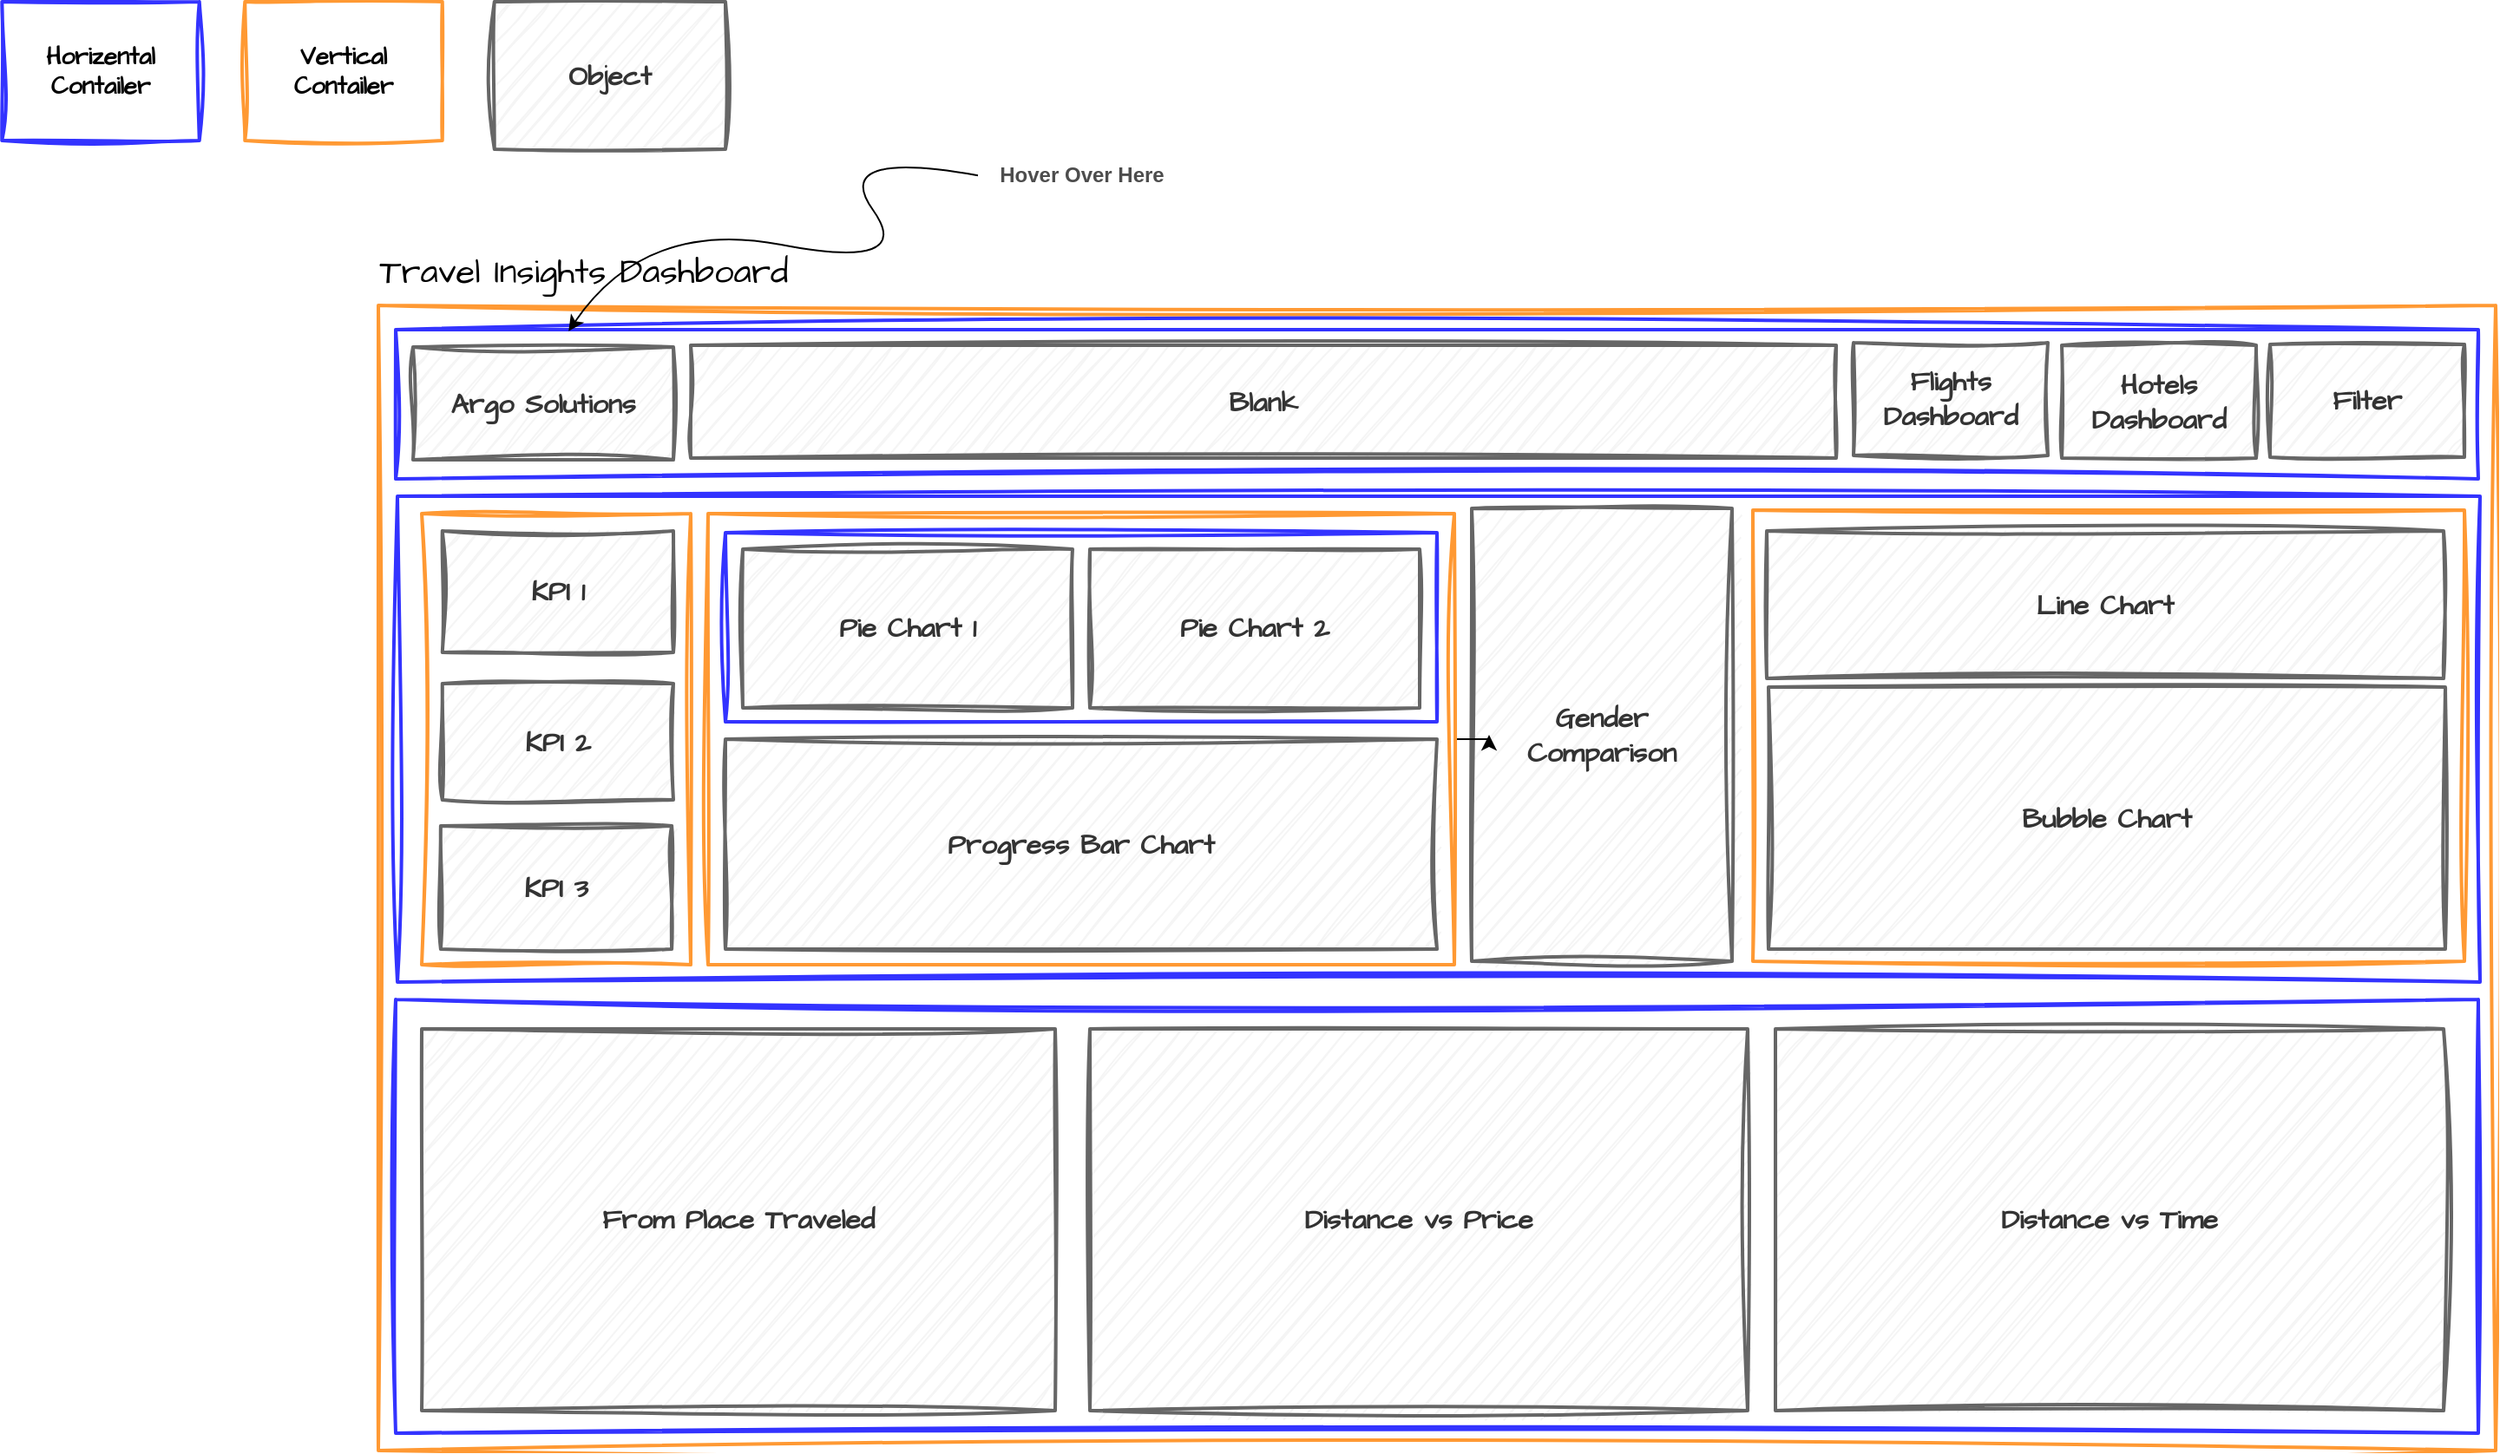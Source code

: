<mxfile version="26.1.1">
  <diagram name="Page-1" id="A7-xnCa6GZ77hb_ugSaN">
    <mxGraphModel dx="2150" dy="1942" grid="1" gridSize="10" guides="1" tooltips="1" connect="1" arrows="1" fold="1" page="1" pageScale="1" pageWidth="1169" pageHeight="827" math="0" shadow="0">
      <root>
        <mxCell id="0" />
        <mxCell id="1" parent="0" />
        <mxCell id="MTljDf7ILNCi2kt97yza-1" value="" style="rounded=0;whiteSpace=wrap;html=1;fillColor=none;strokeColor=#FF9933;strokeWidth=2;sketch=1;curveFitting=1;jiggle=2;fontFamily=Architects Daughter;fontSource=https%3A%2F%2Ffonts.googleapis.com%2Fcss%3Ffamily%3DArchitects%2BDaughter;fontStyle=1;fontSize=14;" parent="1" vertex="1">
          <mxGeometry x="290" y="90" width="1220" height="660" as="geometry" />
        </mxCell>
        <mxCell id="MTljDf7ILNCi2kt97yza-2" value="" style="rounded=0;whiteSpace=wrap;html=1;fillColor=none;strokeColor=#3333FF;strokeWidth=2;sketch=1;curveFitting=1;jiggle=2;fontFamily=Architects Daughter;fontSource=https%3A%2F%2Ffonts.googleapis.com%2Fcss%3Ffamily%3DArchitects%2BDaughter;fontStyle=1;fontSize=14;" parent="1" vertex="1">
          <mxGeometry x="300" y="104" width="1200" height="86" as="geometry" />
        </mxCell>
        <mxCell id="MTljDf7ILNCi2kt97yza-3" value="" style="rounded=0;whiteSpace=wrap;html=1;fillColor=none;strokeColor=#3333FF;strokeWidth=2;sketch=1;curveFitting=1;jiggle=2;fontFamily=Architects Daughter;fontSource=https%3A%2F%2Ffonts.googleapis.com%2Fcss%3Ffamily%3DArchitects%2BDaughter;fontStyle=1;fontSize=14;" parent="1" vertex="1">
          <mxGeometry x="301" y="200" width="1200" height="280" as="geometry" />
        </mxCell>
        <mxCell id="PGWeTWr600nqLuUM6eGq-15" value="Travel Insights Dashboard" style="text;html=1;strokeColor=none;fillColor=none;align=center;verticalAlign=middle;whiteSpace=wrap;rounded=0;fontSize=20;fontFamily=Architects Daughter;sketch=1;curveFitting=1;jiggle=2;" parent="1" vertex="1">
          <mxGeometry x="255.5" y="60" width="305" height="20" as="geometry" />
        </mxCell>
        <mxCell id="vjm-o3LrQS6AP1Cw-ad6-3" value="Horizental Contailer" style="rounded=0;whiteSpace=wrap;html=1;fillColor=none;strokeColor=#3333FF;strokeWidth=2;sketch=1;curveFitting=1;jiggle=2;fontFamily=Architects Daughter;fontSource=https%3A%2F%2Ffonts.googleapis.com%2Fcss%3Ffamily%3DArchitects%2BDaughter;fontStyle=1;fontSize=14;" parent="1" vertex="1">
          <mxGeometry x="73.13" y="-85" width="113.75" height="80" as="geometry" />
        </mxCell>
        <mxCell id="vjm-o3LrQS6AP1Cw-ad6-4" value="Vertical&lt;br&gt;Contailer" style="rounded=0;whiteSpace=wrap;html=1;fillColor=none;strokeColor=#FF9933;strokeWidth=2;sketch=1;curveFitting=1;jiggle=2;fontFamily=Architects Daughter;fontSource=https%3A%2F%2Ffonts.googleapis.com%2Fcss%3Ffamily%3DArchitects%2BDaughter;fontStyle=1;fontSize=14;" parent="1" vertex="1">
          <mxGeometry x="213.13" y="-85" width="113.75" height="80" as="geometry" />
        </mxCell>
        <mxCell id="vjm-o3LrQS6AP1Cw-ad6-5" value="Gender&lt;div&gt;Comparison&lt;/div&gt;" style="rounded=0;whiteSpace=wrap;html=1;fillColor=#f5f5f5;fontColor=#333333;strokeColor=#666666;strokeWidth=2;sketch=1;curveFitting=1;jiggle=2;fontFamily=Architects Daughter;fontSource=https%3A%2F%2Ffonts.googleapis.com%2Fcss%3Ffamily%3DArchitects%2BDaughter;fontSize=16;fontStyle=1" parent="1" vertex="1">
          <mxGeometry x="920" y="207" width="150" height="261" as="geometry" />
        </mxCell>
        <mxCell id="MTljDf7ILNCi2kt97yza-4" value="" style="rounded=0;whiteSpace=wrap;html=1;fillColor=none;strokeColor=#3333FF;strokeWidth=2;sketch=1;curveFitting=1;jiggle=2;fontFamily=Architects Daughter;fontSource=https%3A%2F%2Ffonts.googleapis.com%2Fcss%3Ffamily%3DArchitects%2BDaughter;fontStyle=1;fontSize=14;" parent="1" vertex="1">
          <mxGeometry x="300" y="490" width="1200" height="250" as="geometry" />
        </mxCell>
        <mxCell id="MTljDf7ILNCi2kt97yza-5" value="" style="rounded=0;whiteSpace=wrap;html=1;fillColor=none;strokeColor=#FF9933;strokeWidth=2;sketch=1;curveFitting=1;jiggle=2;fontFamily=Architects Daughter;fontSource=https%3A%2F%2Ffonts.googleapis.com%2Fcss%3Ffamily%3DArchitects%2BDaughter;fontStyle=1;fontSize=14;" parent="1" vertex="1">
          <mxGeometry x="315" y="210" width="155" height="260" as="geometry" />
        </mxCell>
        <mxCell id="MTljDf7ILNCi2kt97yza-7" value="" style="edgeStyle=orthogonalEdgeStyle;rounded=0;orthogonalLoop=1;jettySize=auto;html=1;" parent="1" source="MTljDf7ILNCi2kt97yza-6" target="vjm-o3LrQS6AP1Cw-ad6-5" edge="1">
          <mxGeometry relative="1" as="geometry" />
        </mxCell>
        <mxCell id="MTljDf7ILNCi2kt97yza-6" value="" style="rounded=0;whiteSpace=wrap;html=1;fillColor=none;strokeColor=#FF9933;strokeWidth=2;sketch=1;curveFitting=1;jiggle=2;fontFamily=Architects Daughter;fontSource=https%3A%2F%2Ffonts.googleapis.com%2Fcss%3Ffamily%3DArchitects%2BDaughter;fontStyle=1;fontSize=14;" parent="1" vertex="1">
          <mxGeometry x="480" y="210" width="430" height="260" as="geometry" />
        </mxCell>
        <mxCell id="MTljDf7ILNCi2kt97yza-8" value="" style="rounded=0;whiteSpace=wrap;html=1;fillColor=none;strokeColor=#FF9933;strokeWidth=2;sketch=1;curveFitting=1;jiggle=2;fontFamily=Architects Daughter;fontSource=https%3A%2F%2Ffonts.googleapis.com%2Fcss%3Ffamily%3DArchitects%2BDaughter;fontStyle=1;fontSize=14;" parent="1" vertex="1">
          <mxGeometry x="1082" y="208" width="410" height="260" as="geometry" />
        </mxCell>
        <mxCell id="MTljDf7ILNCi2kt97yza-9" value="Object" style="rounded=0;whiteSpace=wrap;html=1;fillColor=#f5f5f5;fontColor=#333333;strokeColor=#666666;strokeWidth=2;sketch=1;curveFitting=1;jiggle=2;fontFamily=Architects Daughter;fontSource=https%3A%2F%2Ffonts.googleapis.com%2Fcss%3Ffamily%3DArchitects%2BDaughter;fontSize=16;fontStyle=1" parent="1" vertex="1">
          <mxGeometry x="356.88" y="-85" width="133.12" height="85" as="geometry" />
        </mxCell>
        <mxCell id="MTljDf7ILNCi2kt97yza-10" value="" style="rounded=0;whiteSpace=wrap;html=1;fillColor=none;strokeColor=#3333FF;strokeWidth=2;sketch=1;curveFitting=1;jiggle=2;fontFamily=Architects Daughter;fontSource=https%3A%2F%2Ffonts.googleapis.com%2Fcss%3Ffamily%3DArchitects%2BDaughter;fontStyle=1;fontSize=14;" parent="1" vertex="1">
          <mxGeometry x="490" y="221" width="410" height="109" as="geometry" />
        </mxCell>
        <mxCell id="MTljDf7ILNCi2kt97yza-11" value="Progress Bar Chart" style="rounded=0;whiteSpace=wrap;html=1;fillColor=#f5f5f5;fontColor=#333333;strokeColor=#666666;strokeWidth=2;sketch=1;curveFitting=1;jiggle=2;fontFamily=Architects Daughter;fontSource=https%3A%2F%2Ffonts.googleapis.com%2Fcss%3Ffamily%3DArchitects%2BDaughter;fontSize=16;fontStyle=1" parent="1" vertex="1">
          <mxGeometry x="490" y="340" width="410" height="121" as="geometry" />
        </mxCell>
        <mxCell id="MTljDf7ILNCi2kt97yza-12" value="KPI 1" style="rounded=0;whiteSpace=wrap;html=1;fillColor=#f5f5f5;fontColor=#333333;strokeColor=#666666;strokeWidth=2;sketch=1;curveFitting=1;jiggle=2;fontFamily=Architects Daughter;fontSource=https%3A%2F%2Ffonts.googleapis.com%2Fcss%3Ffamily%3DArchitects%2BDaughter;fontSize=16;fontStyle=1" parent="1" vertex="1">
          <mxGeometry x="326.88" y="220" width="133.12" height="70" as="geometry" />
        </mxCell>
        <mxCell id="MTljDf7ILNCi2kt97yza-13" value="KPI 2" style="rounded=0;whiteSpace=wrap;html=1;fillColor=#f5f5f5;fontColor=#333333;strokeColor=#666666;strokeWidth=2;sketch=1;curveFitting=1;jiggle=2;fontFamily=Architects Daughter;fontSource=https%3A%2F%2Ffonts.googleapis.com%2Fcss%3Ffamily%3DArchitects%2BDaughter;fontSize=16;fontStyle=1" parent="1" vertex="1">
          <mxGeometry x="326.88" y="308" width="133.12" height="67" as="geometry" />
        </mxCell>
        <mxCell id="MTljDf7ILNCi2kt97yza-14" value="KPI 3" style="rounded=0;whiteSpace=wrap;html=1;fillColor=#f5f5f5;fontColor=#333333;strokeColor=#666666;strokeWidth=2;sketch=1;curveFitting=1;jiggle=2;fontFamily=Architects Daughter;fontSource=https%3A%2F%2Ffonts.googleapis.com%2Fcss%3Ffamily%3DArchitects%2BDaughter;fontSize=16;fontStyle=1" parent="1" vertex="1">
          <mxGeometry x="325.94" y="390" width="133.12" height="71" as="geometry" />
        </mxCell>
        <mxCell id="MTljDf7ILNCi2kt97yza-15" value="From Place Traveled" style="rounded=0;whiteSpace=wrap;html=1;fillColor=#f5f5f5;fontColor=#333333;strokeColor=#666666;strokeWidth=2;sketch=1;curveFitting=1;jiggle=2;fontFamily=Architects Daughter;fontSource=https%3A%2F%2Ffonts.googleapis.com%2Fcss%3Ffamily%3DArchitects%2BDaughter;fontSize=16;fontStyle=1" parent="1" vertex="1">
          <mxGeometry x="315" y="507" width="365" height="220" as="geometry" />
        </mxCell>
        <mxCell id="MTljDf7ILNCi2kt97yza-16" value="Distance vs Price" style="rounded=0;whiteSpace=wrap;html=1;fillColor=#f5f5f5;fontColor=#333333;strokeColor=#666666;strokeWidth=2;sketch=1;curveFitting=1;jiggle=2;fontFamily=Architects Daughter;fontSource=https%3A%2F%2Ffonts.googleapis.com%2Fcss%3Ffamily%3DArchitects%2BDaughter;fontSize=16;fontStyle=1" parent="1" vertex="1">
          <mxGeometry x="700" y="507" width="379" height="220" as="geometry" />
        </mxCell>
        <mxCell id="MTljDf7ILNCi2kt97yza-17" value="Distance vs Time" style="rounded=0;whiteSpace=wrap;html=1;fillColor=#f5f5f5;fontColor=#333333;strokeColor=#666666;strokeWidth=2;sketch=1;curveFitting=1;jiggle=2;fontFamily=Architects Daughter;fontSource=https%3A%2F%2Ffonts.googleapis.com%2Fcss%3Ffamily%3DArchitects%2BDaughter;fontSize=16;fontStyle=1" parent="1" vertex="1">
          <mxGeometry x="1095" y="507" width="385" height="220" as="geometry" />
        </mxCell>
        <mxCell id="MTljDf7ILNCi2kt97yza-18" value="Line Chart" style="rounded=0;whiteSpace=wrap;html=1;fillColor=#f5f5f5;fontColor=#333333;strokeColor=#666666;strokeWidth=2;sketch=1;curveFitting=1;jiggle=2;fontFamily=Architects Daughter;fontSource=https%3A%2F%2Ffonts.googleapis.com%2Fcss%3Ffamily%3DArchitects%2BDaughter;fontSize=16;fontStyle=1" parent="1" vertex="1">
          <mxGeometry x="1090" y="220" width="390" height="85" as="geometry" />
        </mxCell>
        <mxCell id="MTljDf7ILNCi2kt97yza-19" value="Bubble Chart" style="rounded=0;whiteSpace=wrap;html=1;fillColor=#f5f5f5;fontColor=#333333;strokeColor=#666666;strokeWidth=2;sketch=1;curveFitting=1;jiggle=2;fontFamily=Architects Daughter;fontSource=https%3A%2F%2Ffonts.googleapis.com%2Fcss%3Ffamily%3DArchitects%2BDaughter;fontSize=16;fontStyle=1" parent="1" vertex="1">
          <mxGeometry x="1091" y="310" width="390" height="151" as="geometry" />
        </mxCell>
        <mxCell id="MTljDf7ILNCi2kt97yza-20" value="Argo Solutions" style="rounded=0;whiteSpace=wrap;html=1;fillColor=#f5f5f5;fontColor=#333333;strokeColor=#666666;strokeWidth=2;sketch=1;curveFitting=1;jiggle=2;fontFamily=Architects Daughter;fontSource=https%3A%2F%2Ffonts.googleapis.com%2Fcss%3Ffamily%3DArchitects%2BDaughter;fontSize=16;fontStyle=1" parent="1" vertex="1">
          <mxGeometry x="310" y="114" width="150" height="65" as="geometry" />
        </mxCell>
        <mxCell id="MTljDf7ILNCi2kt97yza-21" value="Filter" style="rounded=0;whiteSpace=wrap;html=1;fillColor=#f5f5f5;fontColor=#333333;strokeColor=#666666;strokeWidth=2;sketch=1;curveFitting=1;jiggle=2;fontFamily=Architects Daughter;fontSource=https%3A%2F%2Ffonts.googleapis.com%2Fcss%3Ffamily%3DArchitects%2BDaughter;fontSize=16;fontStyle=1" parent="1" vertex="1">
          <mxGeometry x="1380" y="112.5" width="112" height="65" as="geometry" />
        </mxCell>
        <mxCell id="MTljDf7ILNCi2kt97yza-22" value="Hotels&lt;div&gt;Dashboard&lt;/div&gt;" style="rounded=0;whiteSpace=wrap;html=1;fillColor=#f5f5f5;fontColor=#333333;strokeColor=#666666;strokeWidth=2;sketch=1;curveFitting=1;jiggle=2;fontFamily=Architects Daughter;fontSource=https%3A%2F%2Ffonts.googleapis.com%2Fcss%3Ffamily%3DArchitects%2BDaughter;fontSize=16;fontStyle=1" parent="1" vertex="1">
          <mxGeometry x="1260" y="113" width="112" height="65" as="geometry" />
        </mxCell>
        <mxCell id="MTljDf7ILNCi2kt97yza-23" value="Flights Dashboard" style="rounded=0;whiteSpace=wrap;html=1;fillColor=#f5f5f5;fontColor=#333333;strokeColor=#666666;strokeWidth=2;sketch=1;curveFitting=1;jiggle=2;fontFamily=Architects Daughter;fontSource=https%3A%2F%2Ffonts.googleapis.com%2Fcss%3Ffamily%3DArchitects%2BDaughter;fontSize=16;fontStyle=1" parent="1" vertex="1">
          <mxGeometry x="1140" y="111.5" width="112" height="65" as="geometry" />
        </mxCell>
        <mxCell id="MTljDf7ILNCi2kt97yza-25" value="Blank" style="rounded=0;whiteSpace=wrap;html=1;fillColor=#f5f5f5;fontColor=#333333;strokeColor=#666666;strokeWidth=2;sketch=1;curveFitting=1;jiggle=2;fontFamily=Architects Daughter;fontSource=https%3A%2F%2Ffonts.googleapis.com%2Fcss%3Ffamily%3DArchitects%2BDaughter;fontSize=16;fontStyle=1" parent="1" vertex="1">
          <mxGeometry x="470" y="113" width="660" height="65" as="geometry" />
        </mxCell>
        <mxCell id="MTljDf7ILNCi2kt97yza-26" value="Pie Chart 1" style="rounded=0;whiteSpace=wrap;html=1;fillColor=#f5f5f5;fontColor=#333333;strokeColor=#666666;strokeWidth=2;sketch=1;curveFitting=1;jiggle=2;fontFamily=Architects Daughter;fontSource=https%3A%2F%2Ffonts.googleapis.com%2Fcss%3Ffamily%3DArchitects%2BDaughter;fontSize=16;fontStyle=1" parent="1" vertex="1">
          <mxGeometry x="500" y="230.5" width="190" height="91.5" as="geometry" />
        </mxCell>
        <mxCell id="MTljDf7ILNCi2kt97yza-28" value="Pie Chart 2" style="rounded=0;whiteSpace=wrap;html=1;fillColor=#f5f5f5;fontColor=#333333;strokeColor=#666666;strokeWidth=2;sketch=1;curveFitting=1;jiggle=2;fontFamily=Architects Daughter;fontSource=https%3A%2F%2Ffonts.googleapis.com%2Fcss%3Ffamily%3DArchitects%2BDaughter;fontSize=16;fontStyle=1" parent="1" vertex="1">
          <mxGeometry x="700" y="230.5" width="190" height="91.5" as="geometry" />
        </mxCell>
        <mxCell id="MTljDf7ILNCi2kt97yza-29" value="" style="curved=1;endArrow=classic;html=1;rounded=0;entryX=0.083;entryY=0.01;entryDx=0;entryDy=0;entryPerimeter=0;exitX=0.004;exitY=0.504;exitDx=0;exitDy=0;exitPerimeter=0;" parent="1" source="MTljDf7ILNCi2kt97yza-30" target="MTljDf7ILNCi2kt97yza-2" edge="1">
          <mxGeometry width="50" height="50" relative="1" as="geometry">
            <mxPoint x="634" y="30" as="sourcePoint" />
            <mxPoint x="404" y="80" as="targetPoint" />
            <Array as="points">
              <mxPoint x="550" />
              <mxPoint x="600" y="70" />
              <mxPoint x="444" y="40" />
            </Array>
          </mxGeometry>
        </mxCell>
        <mxCell id="MTljDf7ILNCi2kt97yza-30" value="&lt;b&gt;&lt;font style=&quot;color: rgb(77, 77, 77);&quot;&gt;Hover Over Here&lt;/font&gt;&lt;/b&gt;" style="text;html=1;align=center;verticalAlign=middle;resizable=0;points=[];autosize=1;strokeColor=none;fillColor=none;" parent="1" vertex="1">
          <mxGeometry x="635" width="120" height="30" as="geometry" />
        </mxCell>
      </root>
    </mxGraphModel>
  </diagram>
</mxfile>
